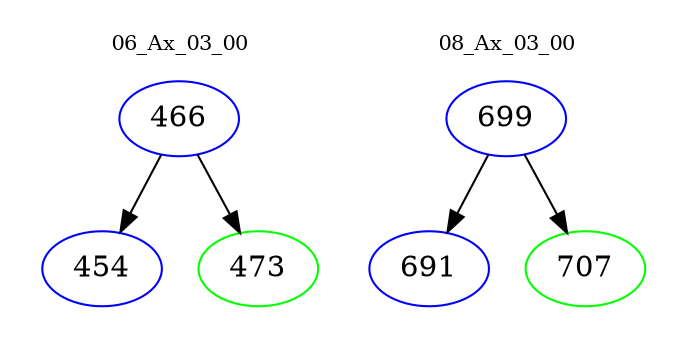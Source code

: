 digraph{
subgraph cluster_0 {
color = white
label = "06_Ax_03_00";
fontsize=10;
T0_466 [label="466", color="blue"]
T0_466 -> T0_454 [color="black"]
T0_454 [label="454", color="blue"]
T0_466 -> T0_473 [color="black"]
T0_473 [label="473", color="green"]
}
subgraph cluster_1 {
color = white
label = "08_Ax_03_00";
fontsize=10;
T1_699 [label="699", color="blue"]
T1_699 -> T1_691 [color="black"]
T1_691 [label="691", color="blue"]
T1_699 -> T1_707 [color="black"]
T1_707 [label="707", color="green"]
}
}
